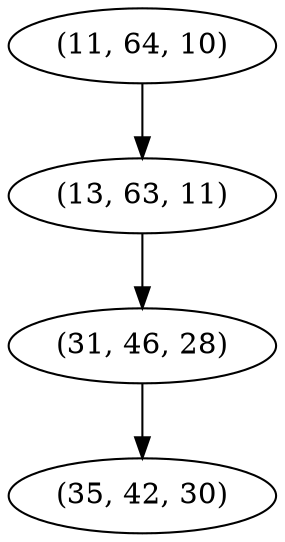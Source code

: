 digraph tree {
    "(11, 64, 10)";
    "(13, 63, 11)";
    "(31, 46, 28)";
    "(35, 42, 30)";
    "(11, 64, 10)" -> "(13, 63, 11)";
    "(13, 63, 11)" -> "(31, 46, 28)";
    "(31, 46, 28)" -> "(35, 42, 30)";
}
